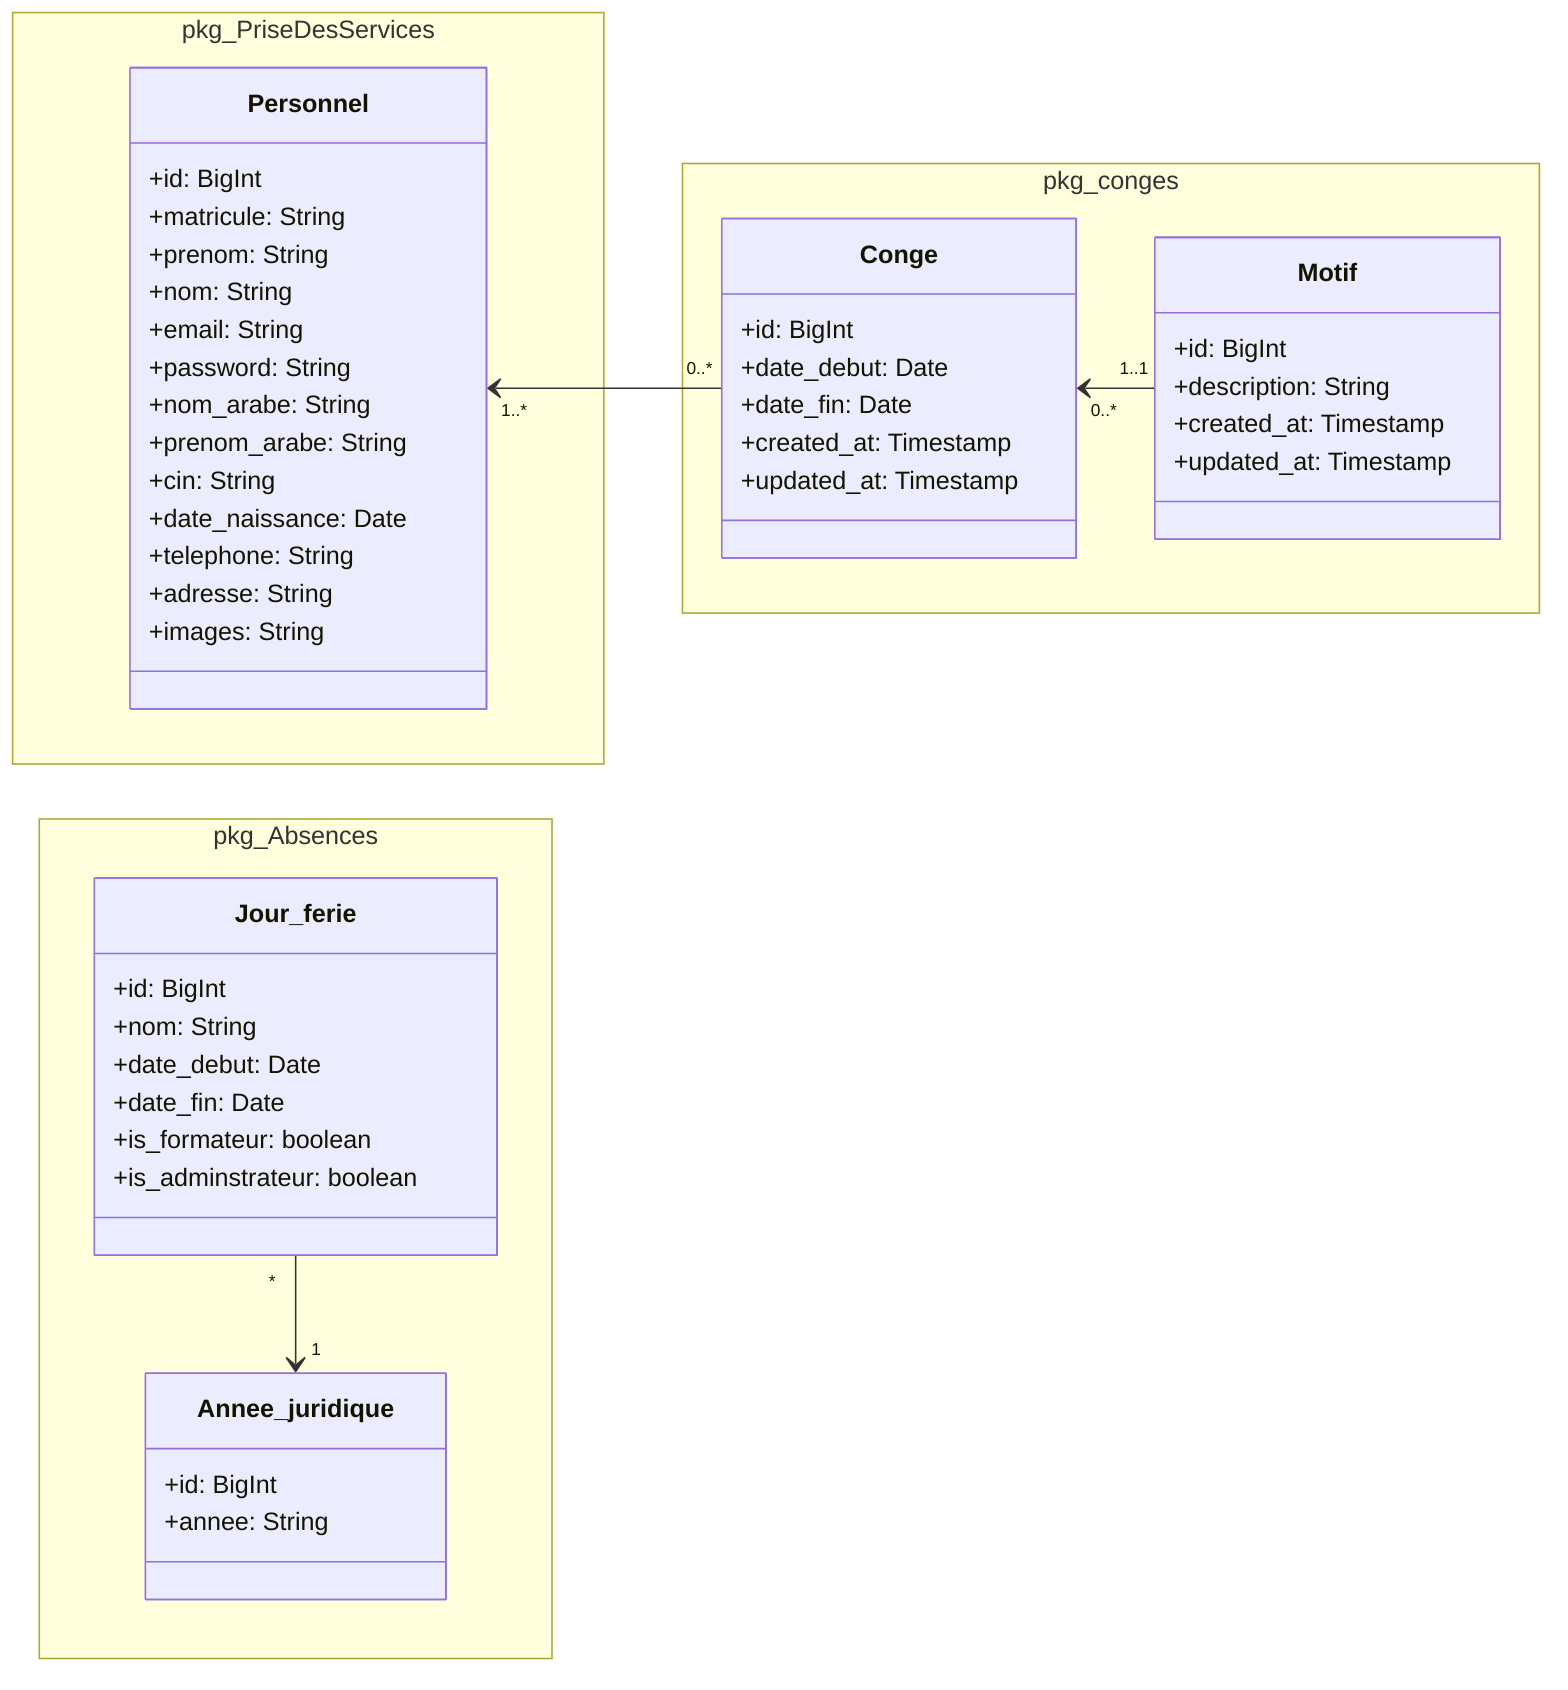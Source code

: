classDiagram
    direction LR

namespace pkg_PriseDesServices {
    class Personnel {
        +id: BigInt
        +matricule: String
        +prenom: String
        +nom: String
        +email: String
        +password: String
        +nom_arabe: String
        +prenom_arabe: String
        +cin: String
        +date_naissance: Date
        +telephone: String
        +adresse: String
        +images: String
    }
}
namespace pkg_conges {
    class Conge {
        +id: BigInt
        +date_debut: Date
        +date_fin: Date
        +created_at: Timestamp
        +updated_at: Timestamp
    }

    class Motif {
        +id: BigInt
        +description: String
        +created_at: Timestamp
        +updated_at: Timestamp
    }
}

namespace pkg_Absences {

    class Jour_ferie {
        +id: BigInt
        +nom: String
        +date_debut: Date
        +date_fin: Date
        +is_formateur: boolean
        +is_adminstrateur: boolean
    }

    class Annee_juridique {
        +id: BigInt
        +annee: String
    }
}

    Personnel "1..*" <-- "0..*" Conge 
    Conge "0..*" <-- "1..1" Motif
    Jour_ferie "*" --> "1" Annee_juridique